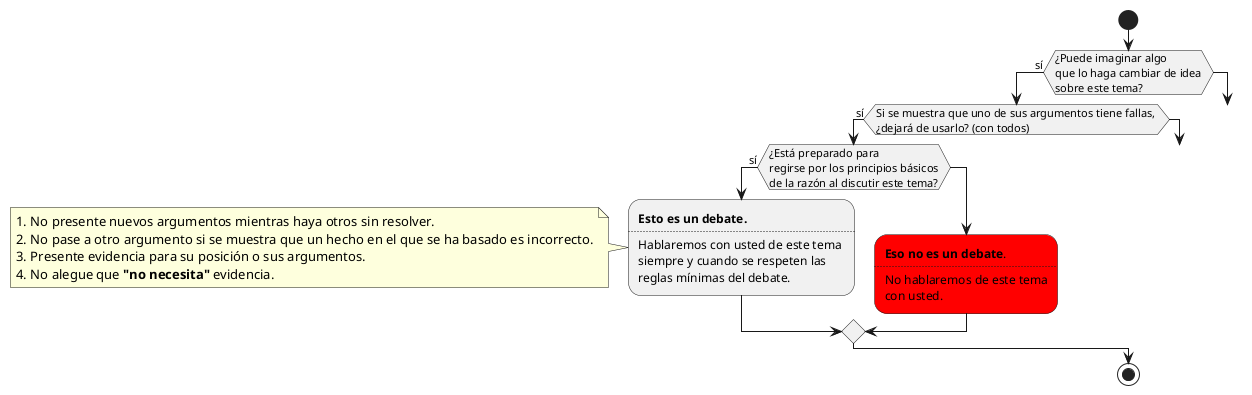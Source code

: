 @startuml DiagramaDiscusion
start
!pragma useVerticalIf on

!$a = "¿Puede imaginar algo\nque lo haga cambiar de idea\nsobre este tema?"
!$b = "Si se muestra que uno de sus argumentos tiene fallas, \n¿dejará de usarlo? (con todos)"
!$c = "¿Está preparado para\nregirse por los principios básicos\nde la razón al discutir este tema?"

if ($a) then (sí)

if ($b) then (sí)

if ($c) then (sí)

  :**Esto es un debate.**
  ....
  Hablaremos con usted de este tema 
  siempre y cuando se respeten las
  reglas mínimas del debate.;

  note left
    # No presente nuevos argumentos mientras haya otros sin resolver.
    # No pase a otro argumento si se muestra que un hecho en el que se ha basado es incorrecto.
    # Presente evidencia para su posición o sus argumentos.
    # No alegue que **"no necesita"** evidencia.
  end note

else
  label todono
  #red:**Eso no es un debate**.
  ....
  No hablaremos de este tema
  con usted.;

endif

else
  goto todono

endif

else
  goto todono

endif

stop
@enduml